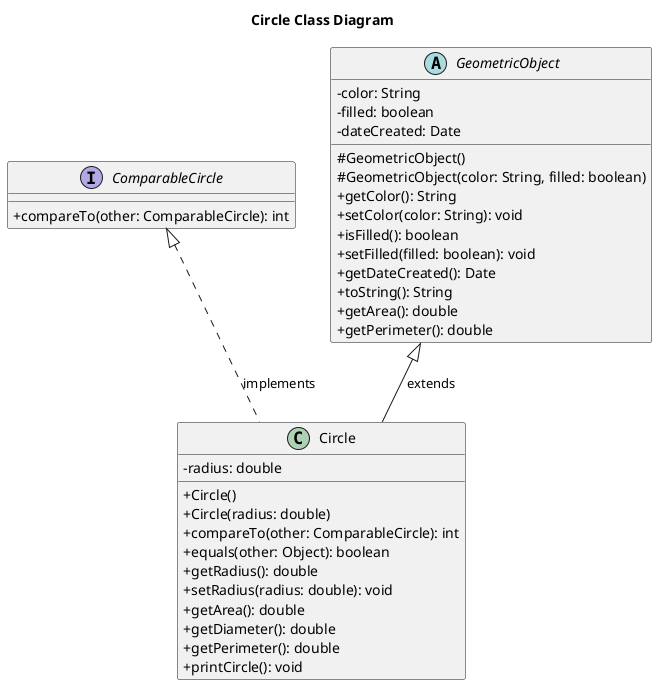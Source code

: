 @startuml
'https://plantuml.com/class-diagram
title Circle Class Diagram

skinparam classAttributeIconSize 0

Interface "ComparableCircle" as cc {
    +compareTo(other: ComparableCircle): int
}
abstract class "GeometricObject" as gc {
    -color: String
    -filled: boolean
    -dateCreated: Date
    #GeometricObject()
    #GeometricObject(color: String, filled: boolean)
    +getColor(): String
    +setColor(color: String): void
    +isFilled(): boolean
    +setFilled(filled: boolean): void
    +getDateCreated(): Date
    +toString(): String
    +getArea(): double
    +getPerimeter(): double
}
class "Circle" as c{
    -radius: double
    +Circle()
    +Circle(radius: double)
    +compareTo(other: ComparableCircle): int
    +equals(other: Object): boolean
    +getRadius(): double
    +setRadius(radius: double): void
    +getArea(): double
    +getDiameter(): double
    +getPerimeter(): double
    +printCircle(): void
}
cc <|.. c : implements
gc <|-- c : extends
@enduml